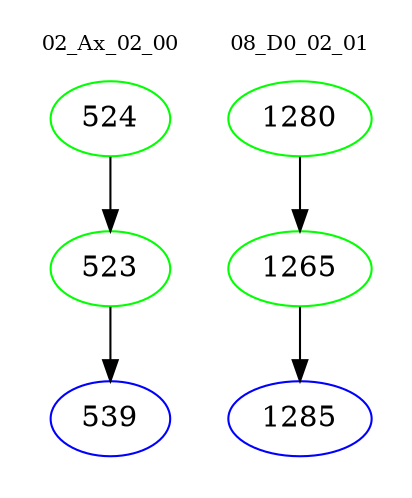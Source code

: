 digraph{
subgraph cluster_0 {
color = white
label = "02_Ax_02_00";
fontsize=10;
T0_524 [label="524", color="green"]
T0_524 -> T0_523 [color="black"]
T0_523 [label="523", color="green"]
T0_523 -> T0_539 [color="black"]
T0_539 [label="539", color="blue"]
}
subgraph cluster_1 {
color = white
label = "08_D0_02_01";
fontsize=10;
T1_1280 [label="1280", color="green"]
T1_1280 -> T1_1265 [color="black"]
T1_1265 [label="1265", color="green"]
T1_1265 -> T1_1285 [color="black"]
T1_1285 [label="1285", color="blue"]
}
}
